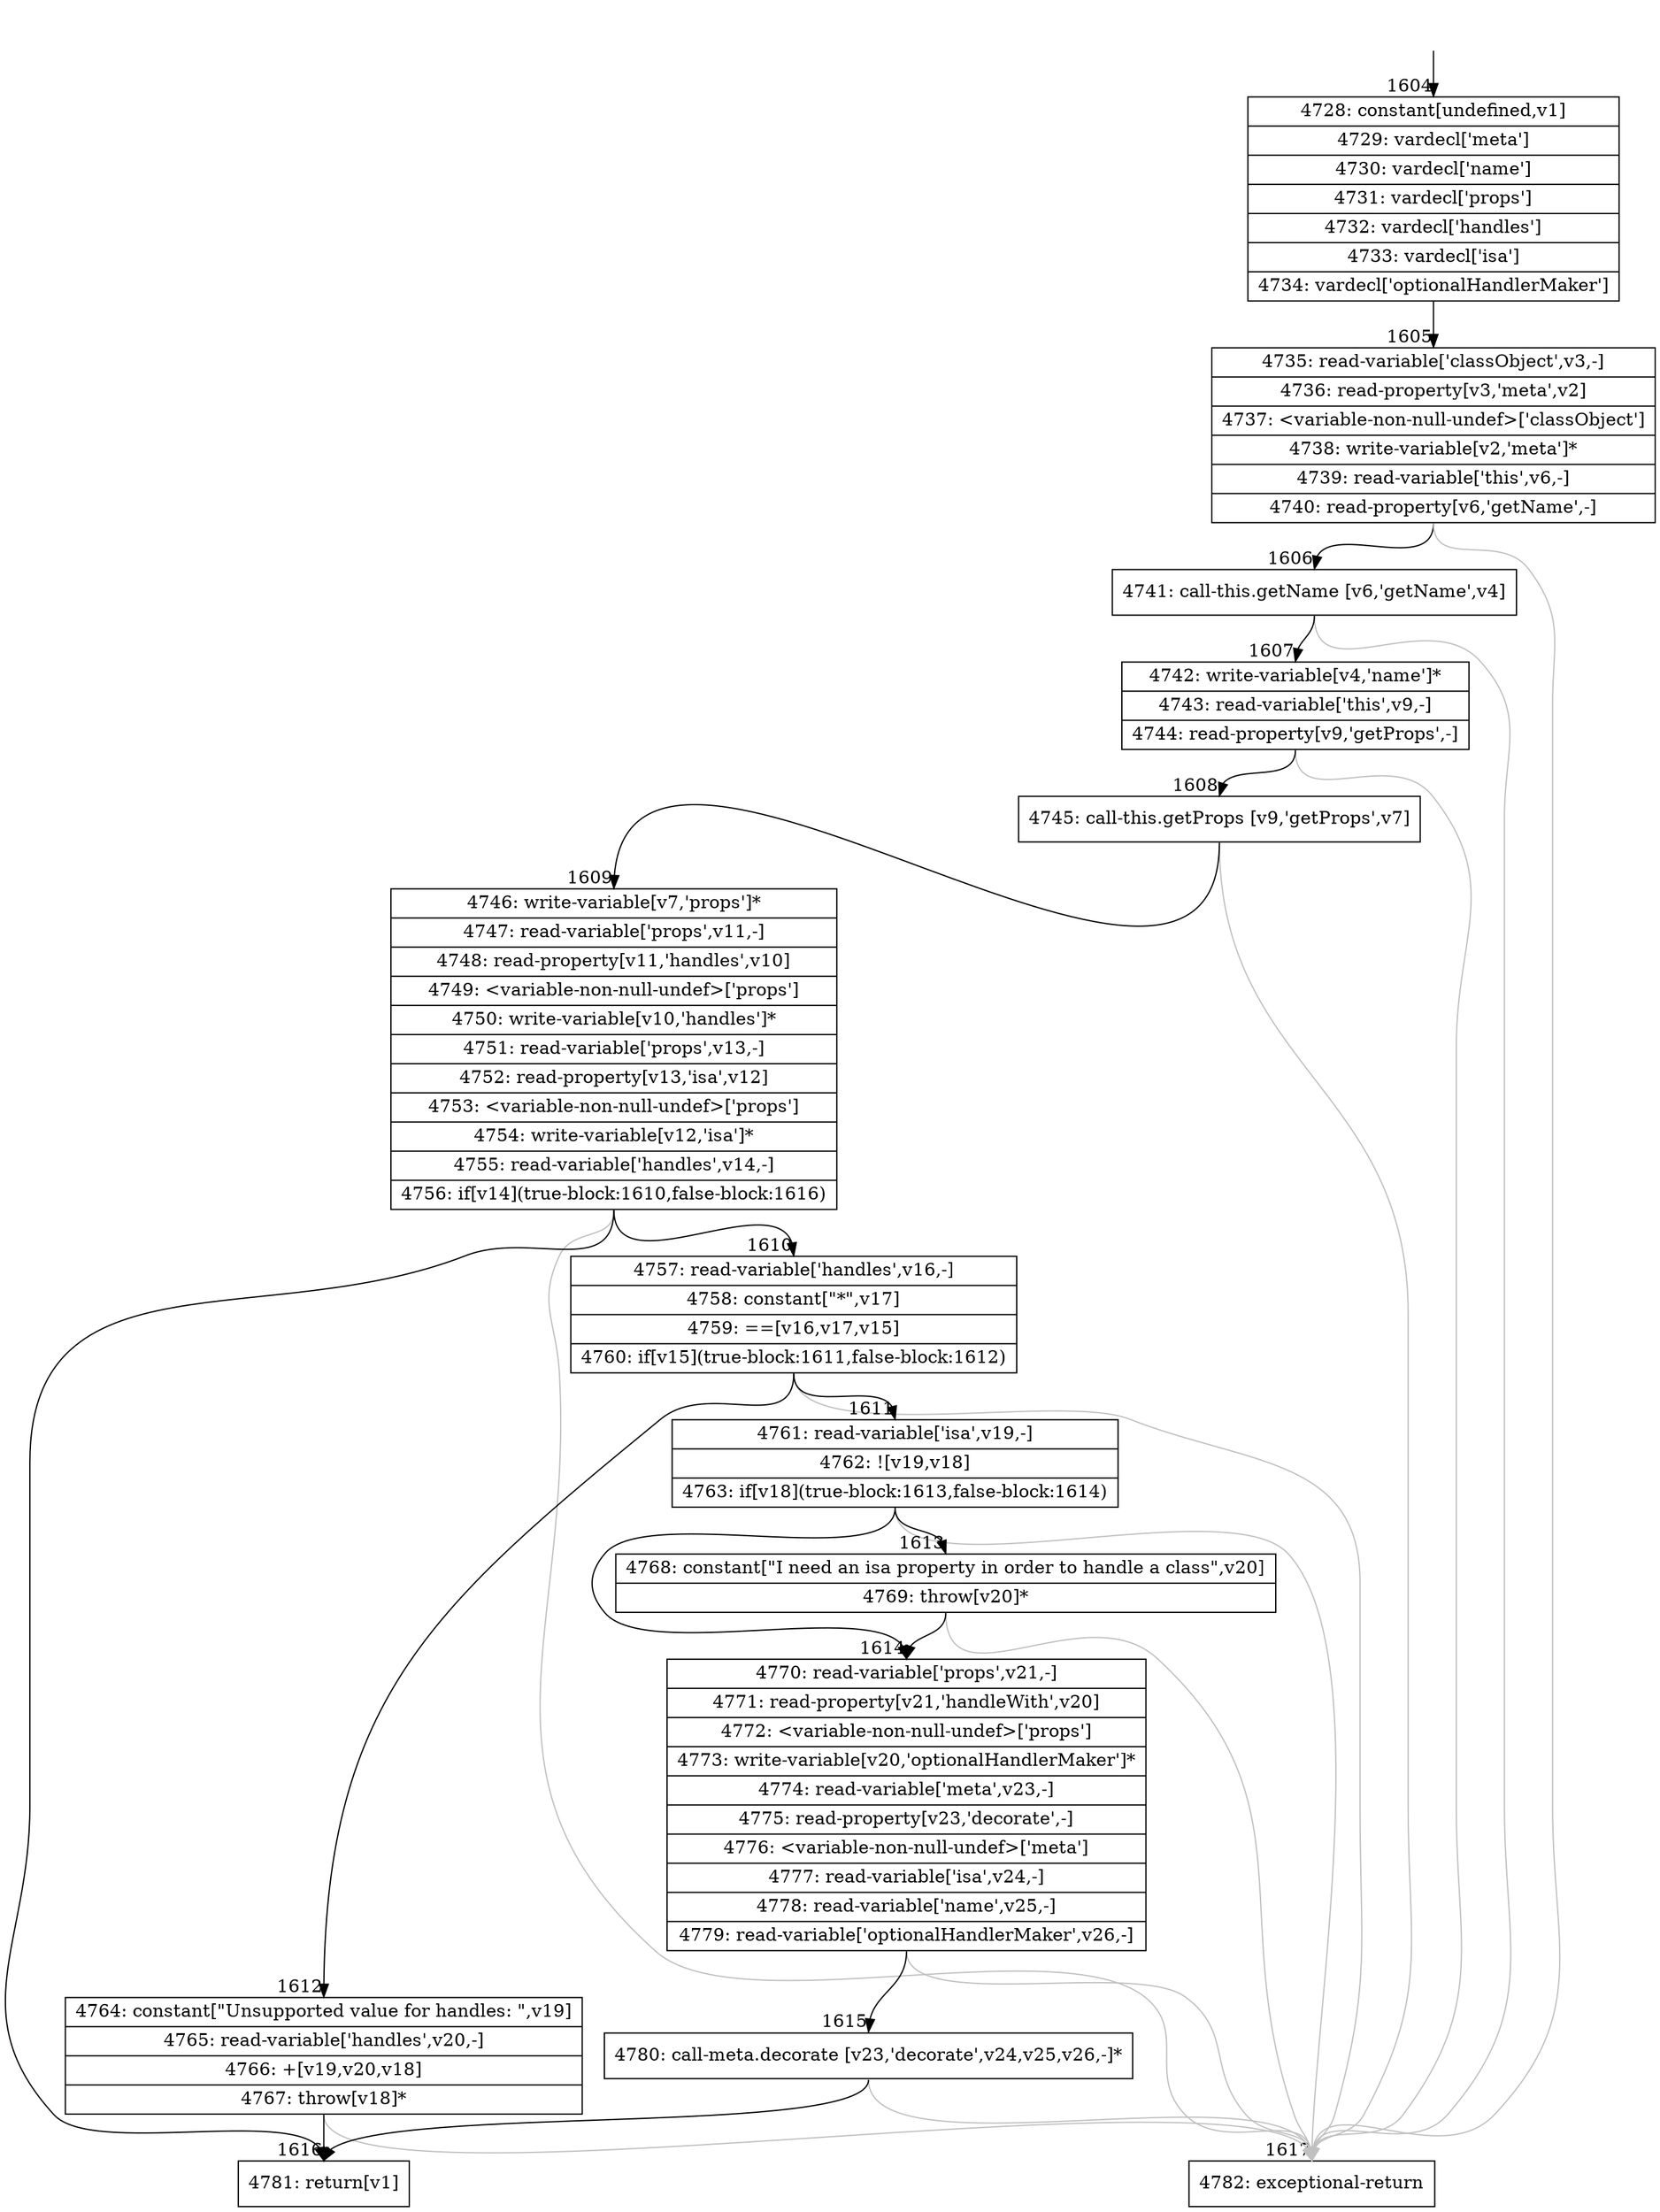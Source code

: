 digraph {
rankdir="TD"
BB_entry190[shape=none,label=""];
BB_entry190 -> BB1604 [tailport=s, headport=n, headlabel="    1604"]
BB1604 [shape=record label="{4728: constant[undefined,v1]|4729: vardecl['meta']|4730: vardecl['name']|4731: vardecl['props']|4732: vardecl['handles']|4733: vardecl['isa']|4734: vardecl['optionalHandlerMaker']}" ] 
BB1604 -> BB1605 [tailport=s, headport=n, headlabel="      1605"]
BB1605 [shape=record label="{4735: read-variable['classObject',v3,-]|4736: read-property[v3,'meta',v2]|4737: \<variable-non-null-undef\>['classObject']|4738: write-variable[v2,'meta']*|4739: read-variable['this',v6,-]|4740: read-property[v6,'getName',-]}" ] 
BB1605 -> BB1606 [tailport=s, headport=n, headlabel="      1606"]
BB1605 -> BB1617 [tailport=s, headport=n, color=gray, headlabel="      1617"]
BB1606 [shape=record label="{4741: call-this.getName [v6,'getName',v4]}" ] 
BB1606 -> BB1607 [tailport=s, headport=n, headlabel="      1607"]
BB1606 -> BB1617 [tailport=s, headport=n, color=gray]
BB1607 [shape=record label="{4742: write-variable[v4,'name']*|4743: read-variable['this',v9,-]|4744: read-property[v9,'getProps',-]}" ] 
BB1607 -> BB1608 [tailport=s, headport=n, headlabel="      1608"]
BB1607 -> BB1617 [tailport=s, headport=n, color=gray]
BB1608 [shape=record label="{4745: call-this.getProps [v9,'getProps',v7]}" ] 
BB1608 -> BB1609 [tailport=s, headport=n, headlabel="      1609"]
BB1608 -> BB1617 [tailport=s, headport=n, color=gray]
BB1609 [shape=record label="{4746: write-variable[v7,'props']*|4747: read-variable['props',v11,-]|4748: read-property[v11,'handles',v10]|4749: \<variable-non-null-undef\>['props']|4750: write-variable[v10,'handles']*|4751: read-variable['props',v13,-]|4752: read-property[v13,'isa',v12]|4753: \<variable-non-null-undef\>['props']|4754: write-variable[v12,'isa']*|4755: read-variable['handles',v14,-]|4756: if[v14](true-block:1610,false-block:1616)}" ] 
BB1609 -> BB1610 [tailport=s, headport=n, headlabel="      1610"]
BB1609 -> BB1616 [tailport=s, headport=n, headlabel="      1616"]
BB1609 -> BB1617 [tailport=s, headport=n, color=gray]
BB1610 [shape=record label="{4757: read-variable['handles',v16,-]|4758: constant[\"*\",v17]|4759: ==[v16,v17,v15]|4760: if[v15](true-block:1611,false-block:1612)}" ] 
BB1610 -> BB1611 [tailport=s, headport=n, headlabel="      1611"]
BB1610 -> BB1612 [tailport=s, headport=n, headlabel="      1612"]
BB1610 -> BB1617 [tailport=s, headport=n, color=gray]
BB1611 [shape=record label="{4761: read-variable['isa',v19,-]|4762: ![v19,v18]|4763: if[v18](true-block:1613,false-block:1614)}" ] 
BB1611 -> BB1613 [tailport=s, headport=n, headlabel="      1613"]
BB1611 -> BB1614 [tailport=s, headport=n, headlabel="      1614"]
BB1611 -> BB1617 [tailport=s, headport=n, color=gray]
BB1612 [shape=record label="{4764: constant[\"Unsupported value for handles: \",v19]|4765: read-variable['handles',v20,-]|4766: +[v19,v20,v18]|4767: throw[v18]*}" ] 
BB1612 -> BB1616 [tailport=s, headport=n]
BB1612 -> BB1617 [tailport=s, headport=n, color=gray]
BB1613 [shape=record label="{4768: constant[\"I need an isa property in order to handle a class\",v20]|4769: throw[v20]*}" ] 
BB1613 -> BB1614 [tailport=s, headport=n]
BB1613 -> BB1617 [tailport=s, headport=n, color=gray]
BB1614 [shape=record label="{4770: read-variable['props',v21,-]|4771: read-property[v21,'handleWith',v20]|4772: \<variable-non-null-undef\>['props']|4773: write-variable[v20,'optionalHandlerMaker']*|4774: read-variable['meta',v23,-]|4775: read-property[v23,'decorate',-]|4776: \<variable-non-null-undef\>['meta']|4777: read-variable['isa',v24,-]|4778: read-variable['name',v25,-]|4779: read-variable['optionalHandlerMaker',v26,-]}" ] 
BB1614 -> BB1615 [tailport=s, headport=n, headlabel="      1615"]
BB1614 -> BB1617 [tailport=s, headport=n, color=gray]
BB1615 [shape=record label="{4780: call-meta.decorate [v23,'decorate',v24,v25,v26,-]*}" ] 
BB1615 -> BB1616 [tailport=s, headport=n]
BB1615 -> BB1617 [tailport=s, headport=n, color=gray]
BB1616 [shape=record label="{4781: return[v1]}" ] 
BB1617 [shape=record label="{4782: exceptional-return}" ] 
//#$~ 1865
}
